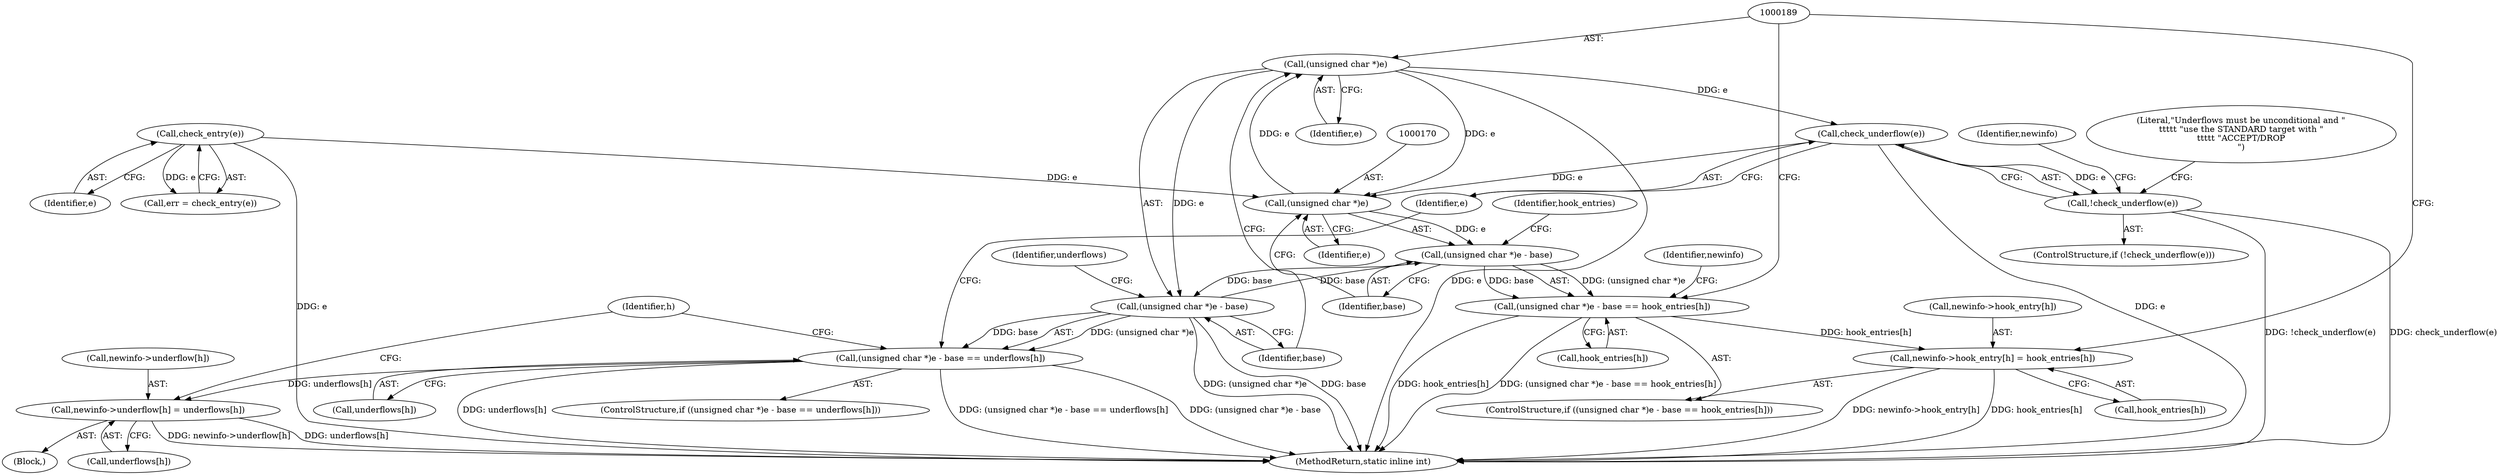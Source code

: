 digraph "0_linux_54d83fc74aa9ec72794373cb47432c5f7fb1a309@pointer" {
"1000188" [label="(Call,(unsigned char *)e)"];
"1000169" [label="(Call,(unsigned char *)e)"];
"1000188" [label="(Call,(unsigned char *)e)"];
"1000198" [label="(Call,check_underflow(e))"];
"1000142" [label="(Call,check_entry(e))"];
"1000168" [label="(Call,(unsigned char *)e - base)"];
"1000167" [label="(Call,(unsigned char *)e - base == hook_entries[h])"];
"1000176" [label="(Call,newinfo->hook_entry[h] = hook_entries[h])"];
"1000187" [label="(Call,(unsigned char *)e - base)"];
"1000186" [label="(Call,(unsigned char *)e - base == underflows[h])"];
"1000206" [label="(Call,newinfo->underflow[h] = underflows[h])"];
"1000197" [label="(Call,!check_underflow(e))"];
"1000188" [label="(Call,(unsigned char *)e)"];
"1000187" [label="(Call,(unsigned char *)e - base)"];
"1000166" [label="(ControlStructure,if ((unsigned char *)e - base == hook_entries[h]))"];
"1000206" [label="(Call,newinfo->underflow[h] = underflows[h])"];
"1000177" [label="(Call,newinfo->hook_entry[h])"];
"1000212" [label="(Call,underflows[h])"];
"1000142" [label="(Call,check_entry(e))"];
"1000190" [label="(Identifier,e)"];
"1000140" [label="(Call,err = check_entry(e))"];
"1000168" [label="(Call,(unsigned char *)e - base)"];
"1000202" [label="(Literal,\"Underflows must be unconditional and \"\n\t\t\t\t\t \"use the STANDARD target with \"\n\t\t\t\t\t \"ACCEPT/DROP\n\")"];
"1000173" [label="(Call,hook_entries[h])"];
"1000171" [label="(Identifier,e)"];
"1000179" [label="(Identifier,newinfo)"];
"1000172" [label="(Identifier,base)"];
"1000192" [label="(Call,underflows[h])"];
"1000207" [label="(Call,newinfo->underflow[h])"];
"1000182" [label="(Call,hook_entries[h])"];
"1000196" [label="(ControlStructure,if (!check_underflow(e)))"];
"1000169" [label="(Call,(unsigned char *)e)"];
"1000199" [label="(Identifier,e)"];
"1000209" [label="(Identifier,newinfo)"];
"1000143" [label="(Identifier,e)"];
"1000195" [label="(Block,)"];
"1000176" [label="(Call,newinfo->hook_entry[h] = hook_entries[h])"];
"1000174" [label="(Identifier,hook_entries)"];
"1000223" [label="(MethodReturn,static inline int)"];
"1000186" [label="(Call,(unsigned char *)e - base == underflows[h])"];
"1000167" [label="(Call,(unsigned char *)e - base == hook_entries[h])"];
"1000185" [label="(ControlStructure,if ((unsigned char *)e - base == underflows[h]))"];
"1000198" [label="(Call,check_underflow(e))"];
"1000156" [label="(Identifier,h)"];
"1000191" [label="(Identifier,base)"];
"1000197" [label="(Call,!check_underflow(e))"];
"1000193" [label="(Identifier,underflows)"];
"1000188" -> "1000187"  [label="AST: "];
"1000188" -> "1000190"  [label="CFG: "];
"1000189" -> "1000188"  [label="AST: "];
"1000190" -> "1000188"  [label="AST: "];
"1000191" -> "1000188"  [label="CFG: "];
"1000188" -> "1000223"  [label="DDG: e"];
"1000188" -> "1000169"  [label="DDG: e"];
"1000188" -> "1000187"  [label="DDG: e"];
"1000169" -> "1000188"  [label="DDG: e"];
"1000188" -> "1000198"  [label="DDG: e"];
"1000169" -> "1000168"  [label="AST: "];
"1000169" -> "1000171"  [label="CFG: "];
"1000170" -> "1000169"  [label="AST: "];
"1000171" -> "1000169"  [label="AST: "];
"1000172" -> "1000169"  [label="CFG: "];
"1000169" -> "1000168"  [label="DDG: e"];
"1000198" -> "1000169"  [label="DDG: e"];
"1000142" -> "1000169"  [label="DDG: e"];
"1000198" -> "1000197"  [label="AST: "];
"1000198" -> "1000199"  [label="CFG: "];
"1000199" -> "1000198"  [label="AST: "];
"1000197" -> "1000198"  [label="CFG: "];
"1000198" -> "1000223"  [label="DDG: e"];
"1000198" -> "1000197"  [label="DDG: e"];
"1000142" -> "1000140"  [label="AST: "];
"1000142" -> "1000143"  [label="CFG: "];
"1000143" -> "1000142"  [label="AST: "];
"1000140" -> "1000142"  [label="CFG: "];
"1000142" -> "1000223"  [label="DDG: e"];
"1000142" -> "1000140"  [label="DDG: e"];
"1000168" -> "1000167"  [label="AST: "];
"1000168" -> "1000172"  [label="CFG: "];
"1000172" -> "1000168"  [label="AST: "];
"1000174" -> "1000168"  [label="CFG: "];
"1000168" -> "1000167"  [label="DDG: (unsigned char *)e"];
"1000168" -> "1000167"  [label="DDG: base"];
"1000187" -> "1000168"  [label="DDG: base"];
"1000168" -> "1000187"  [label="DDG: base"];
"1000167" -> "1000166"  [label="AST: "];
"1000167" -> "1000173"  [label="CFG: "];
"1000173" -> "1000167"  [label="AST: "];
"1000179" -> "1000167"  [label="CFG: "];
"1000189" -> "1000167"  [label="CFG: "];
"1000167" -> "1000223"  [label="DDG: hook_entries[h]"];
"1000167" -> "1000223"  [label="DDG: (unsigned char *)e - base == hook_entries[h]"];
"1000167" -> "1000176"  [label="DDG: hook_entries[h]"];
"1000176" -> "1000166"  [label="AST: "];
"1000176" -> "1000182"  [label="CFG: "];
"1000177" -> "1000176"  [label="AST: "];
"1000182" -> "1000176"  [label="AST: "];
"1000189" -> "1000176"  [label="CFG: "];
"1000176" -> "1000223"  [label="DDG: newinfo->hook_entry[h]"];
"1000176" -> "1000223"  [label="DDG: hook_entries[h]"];
"1000187" -> "1000186"  [label="AST: "];
"1000187" -> "1000191"  [label="CFG: "];
"1000191" -> "1000187"  [label="AST: "];
"1000193" -> "1000187"  [label="CFG: "];
"1000187" -> "1000223"  [label="DDG: (unsigned char *)e"];
"1000187" -> "1000223"  [label="DDG: base"];
"1000187" -> "1000186"  [label="DDG: (unsigned char *)e"];
"1000187" -> "1000186"  [label="DDG: base"];
"1000186" -> "1000185"  [label="AST: "];
"1000186" -> "1000192"  [label="CFG: "];
"1000192" -> "1000186"  [label="AST: "];
"1000199" -> "1000186"  [label="CFG: "];
"1000156" -> "1000186"  [label="CFG: "];
"1000186" -> "1000223"  [label="DDG: (unsigned char *)e - base == underflows[h]"];
"1000186" -> "1000223"  [label="DDG: (unsigned char *)e - base"];
"1000186" -> "1000223"  [label="DDG: underflows[h]"];
"1000186" -> "1000206"  [label="DDG: underflows[h]"];
"1000206" -> "1000195"  [label="AST: "];
"1000206" -> "1000212"  [label="CFG: "];
"1000207" -> "1000206"  [label="AST: "];
"1000212" -> "1000206"  [label="AST: "];
"1000156" -> "1000206"  [label="CFG: "];
"1000206" -> "1000223"  [label="DDG: newinfo->underflow[h]"];
"1000206" -> "1000223"  [label="DDG: underflows[h]"];
"1000197" -> "1000196"  [label="AST: "];
"1000202" -> "1000197"  [label="CFG: "];
"1000209" -> "1000197"  [label="CFG: "];
"1000197" -> "1000223"  [label="DDG: !check_underflow(e)"];
"1000197" -> "1000223"  [label="DDG: check_underflow(e)"];
}

